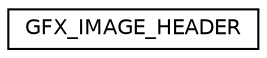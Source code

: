 digraph "Graphical Class Hierarchy"
{
  edge [fontname="Helvetica",fontsize="10",labelfontname="Helvetica",labelfontsize="10"];
  node [fontname="Helvetica",fontsize="10",shape=record];
  rankdir="LR";
  Node1 [label="GFX_IMAGE_HEADER",height=0.2,width=0.4,color="black", fillcolor="white", style="filled",URL="$struct_g_f_x___i_m_a_g_e___h_e_a_d_e_r.html"];
}
